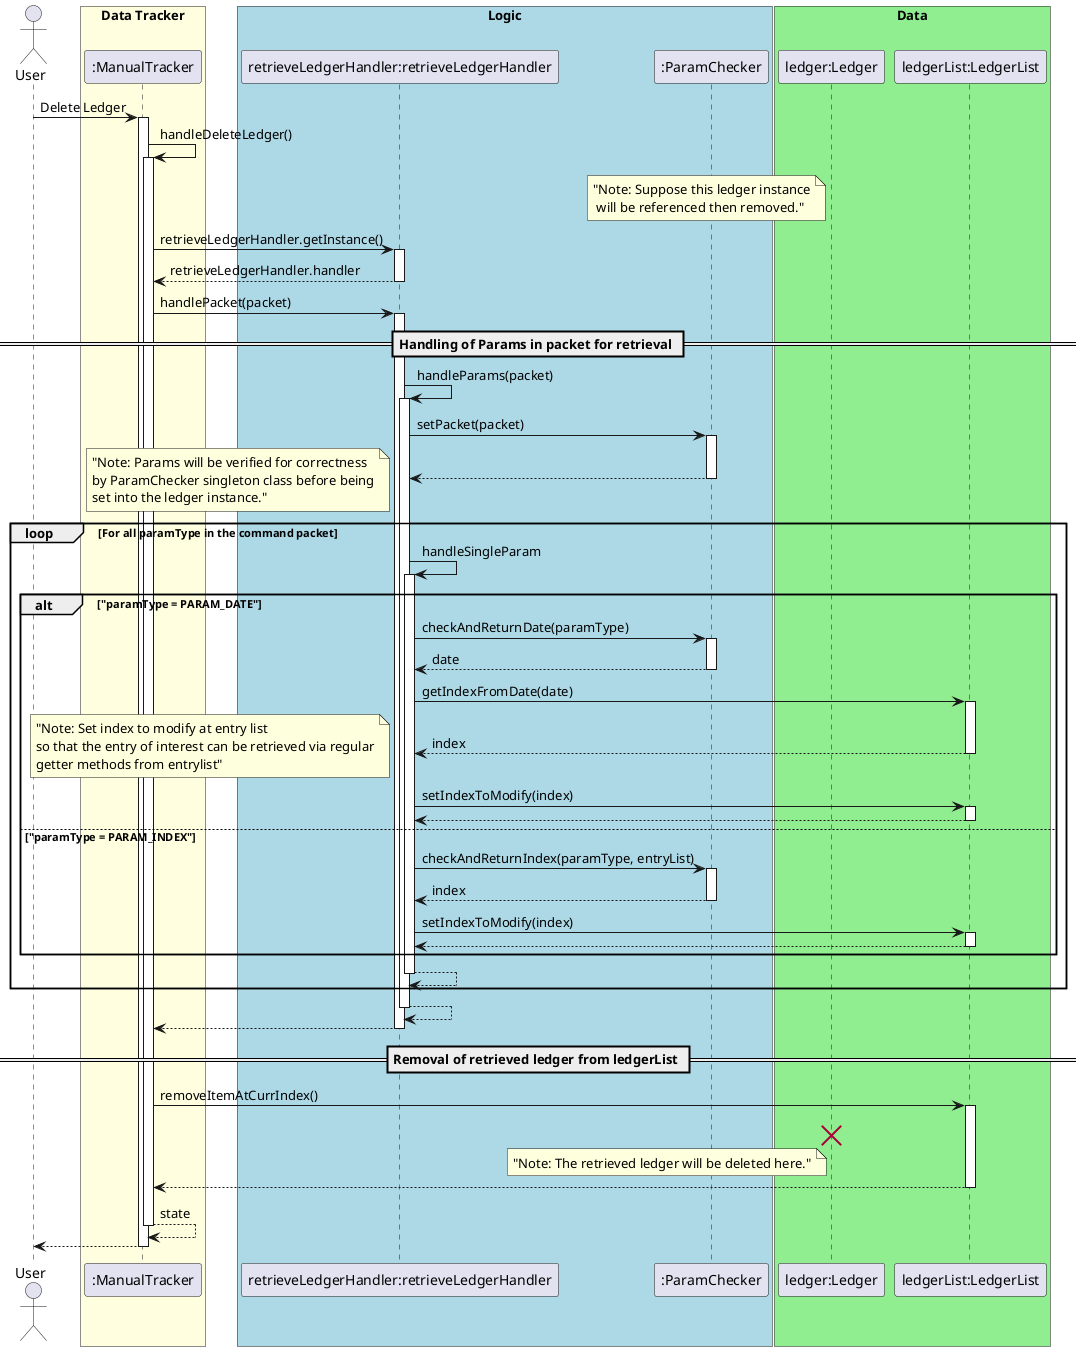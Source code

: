 @startuml
autoactivate on

actor User
skinparam shadowing false
skinparam sequence {
ActorBorderColor white

ActorBackgroundColor white
ActorFontColor white
ActorFontSize 17
ActorFontName ""
}
User-> ":ManualTracker": Delete Ledger

":ManualTracker" ->":ManualTracker": handleDeleteLedger()
   note left "ledger:Ledger" : "Note: Suppose this ledger instance\n will be referenced then removed."
   ":ManualTracker"-> "retrieveLedgerHandler:retrieveLedgerHandler" : retrieveLedgerHandler.getInstance()
   return retrieveLedgerHandler.handler

   ":ManualTracker"-> "retrieveLedgerHandler:retrieveLedgerHandler" : handlePacket(packet)
        == Handling of Params in packet for retrieval ==
        "retrieveLedgerHandler:retrieveLedgerHandler" -> "retrieveLedgerHandler:retrieveLedgerHandler" : handleParams(packet)
            "retrieveLedgerHandler:retrieveLedgerHandler" -> ":ParamChecker" : setPacket(packet)
            return
            loop For all paramType in the command packet
                note left: "Note: Params will be verified for correctness\nby ParamChecker singleton class before being\nset into the ledger instance."
                "retrieveLedgerHandler:retrieveLedgerHandler" -> "retrieveLedgerHandler:retrieveLedgerHandler" : handleSingleParam
                    alt "paramType = PARAM_DATE"
                        "retrieveLedgerHandler:retrieveLedgerHandler" ->":ParamChecker": checkAndReturnDate(paramType)
                        return date
                        "retrieveLedgerHandler:retrieveLedgerHandler" -> "ledgerList:LedgerList" : getIndexFromDate(date)
                        return index
                        note left: "Note: Set index to modify at entry list\nso that the entry of interest can be retrieved via regular\ngetter methods from entrylist"
                        "retrieveLedgerHandler:retrieveLedgerHandler" -> "ledgerList:LedgerList" : setIndexToModify(index)
                        return
                    else "paramType = PARAM_INDEX"
                        "retrieveLedgerHandler:retrieveLedgerHandler" ->":ParamChecker": checkAndReturnIndex(paramType, entryList)
                        return index
                        "retrieveLedgerHandler:retrieveLedgerHandler" -> "ledgerList:LedgerList" : setIndexToModify(index)
                        return
                    end
                return
            end
        return
   return
   == Removal of retrieved ledger from ledgerList ==
   ":ManualTracker"-> "ledgerList:LedgerList" : removeItemAtCurrIndex()
   note left "ledger:Ledger": "Note: The retrieved ledger will be deleted here."
   destroy "ledger:Ledger"
   return
return state
return

box "Data Tracker" #LightYellow
participant ":ManualTracker"
endBox

box "Logic" #LightBlue
participant "retrieveLedgerHandler:retrieveLedgerHandler"
participant ":ParamChecker"
endBox

box "Data" #LightGreen
participant "ledger:Ledger"
participant "ledgerList:LedgerList"
endBox
@enduml